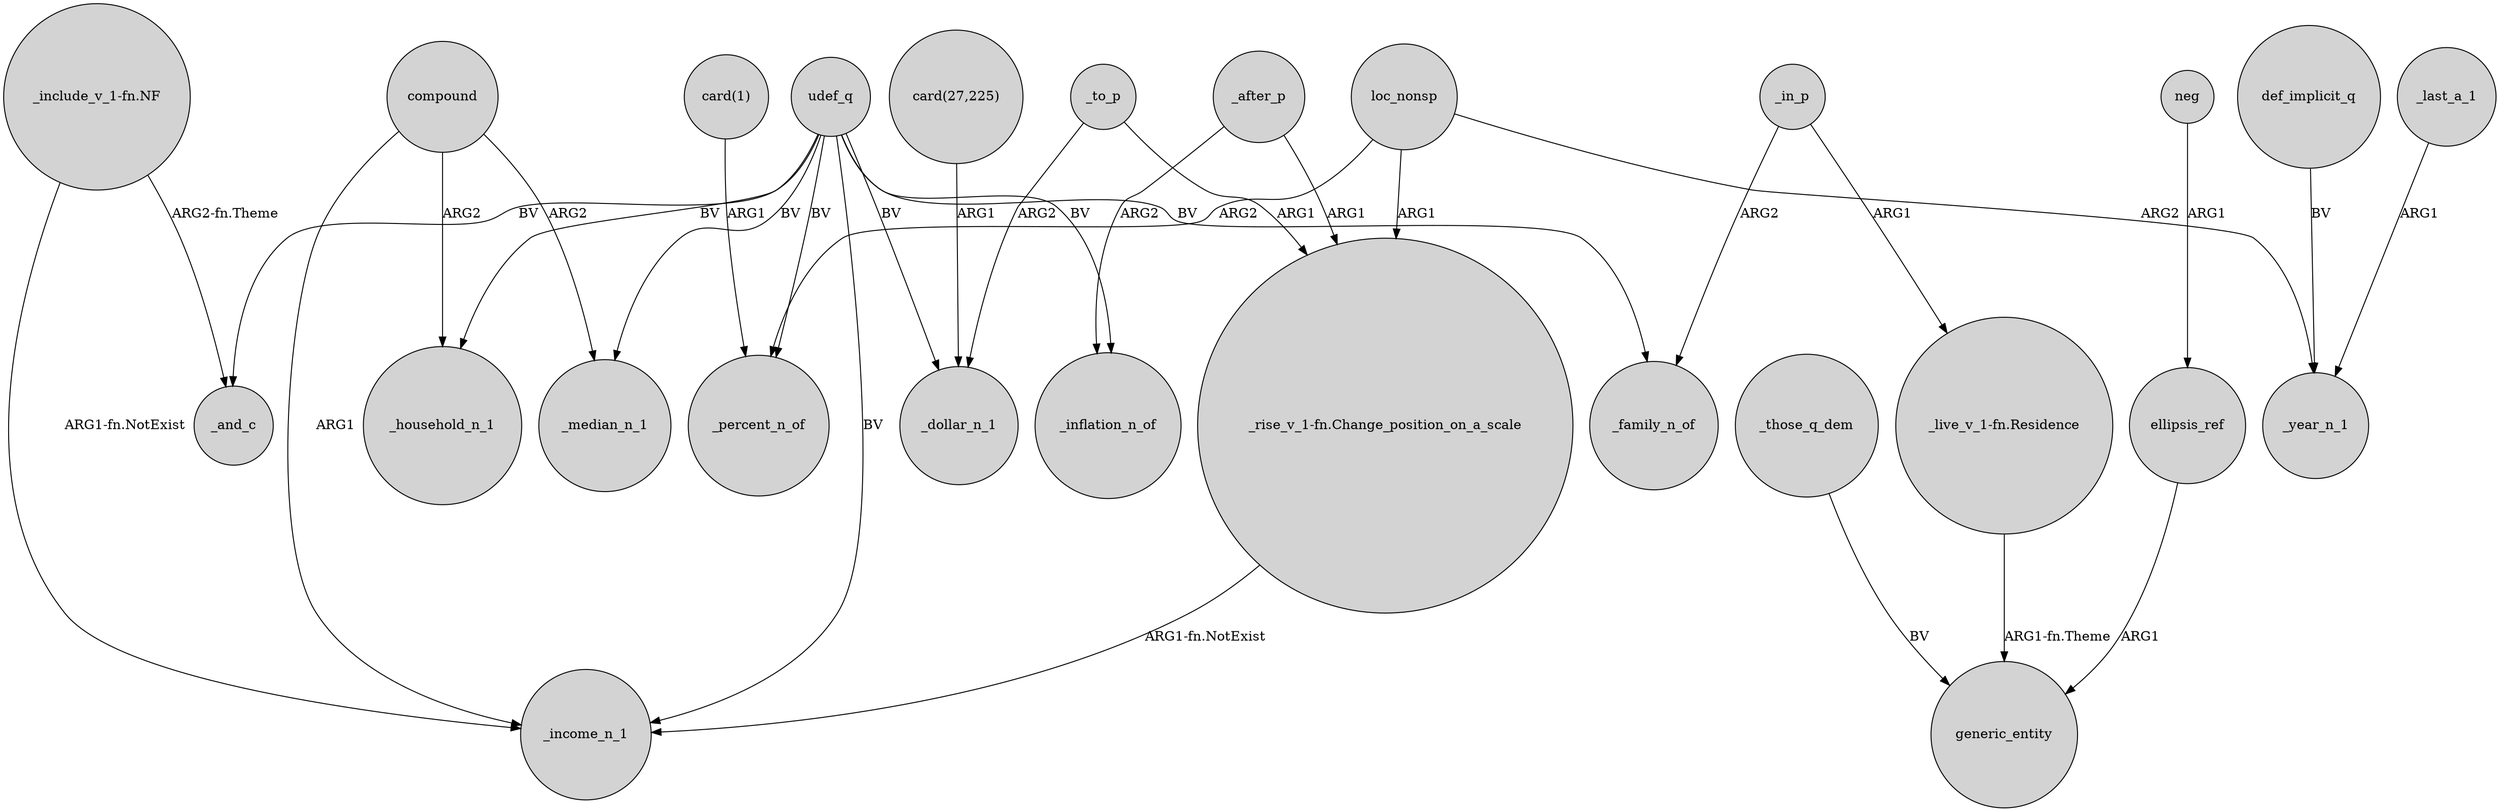 digraph {
	node [shape=circle style=filled]
	"card(1)" -> _percent_n_of [label=ARG1]
	udef_q -> _inflation_n_of [label=BV]
	_to_p -> _dollar_n_1 [label=ARG2]
	_in_p -> "_live_v_1-fn.Residence" [label=ARG1]
	compound -> _income_n_1 [label=ARG1]
	"card(27,225)" -> _dollar_n_1 [label=ARG1]
	"_rise_v_1-fn.Change_position_on_a_scale" -> _income_n_1 [label="ARG1-fn.NotExist"]
	_in_p -> _family_n_of [label=ARG2]
	def_implicit_q -> _year_n_1 [label=BV]
	"_live_v_1-fn.Residence" -> generic_entity [label="ARG1-fn.Theme"]
	udef_q -> _household_n_1 [label=BV]
	compound -> _median_n_1 [label=ARG2]
	udef_q -> _median_n_1 [label=BV]
	"_include_v_1-fn.NF" -> _income_n_1 [label="ARG1-fn.NotExist"]
	_after_p -> "_rise_v_1-fn.Change_position_on_a_scale" [label=ARG1]
	compound -> _household_n_1 [label=ARG2]
	neg -> ellipsis_ref [label=ARG1]
	_after_p -> _inflation_n_of [label=ARG2]
	loc_nonsp -> _percent_n_of [label=ARG2]
	loc_nonsp -> "_rise_v_1-fn.Change_position_on_a_scale" [label=ARG1]
	loc_nonsp -> _year_n_1 [label=ARG2]
	_last_a_1 -> _year_n_1 [label=ARG1]
	"_include_v_1-fn.NF" -> _and_c [label="ARG2-fn.Theme"]
	udef_q -> _percent_n_of [label=BV]
	udef_q -> _family_n_of [label=BV]
	ellipsis_ref -> generic_entity [label=ARG1]
	udef_q -> _and_c [label=BV]
	_to_p -> "_rise_v_1-fn.Change_position_on_a_scale" [label=ARG1]
	_those_q_dem -> generic_entity [label=BV]
	udef_q -> _dollar_n_1 [label=BV]
	udef_q -> _income_n_1 [label=BV]
}
